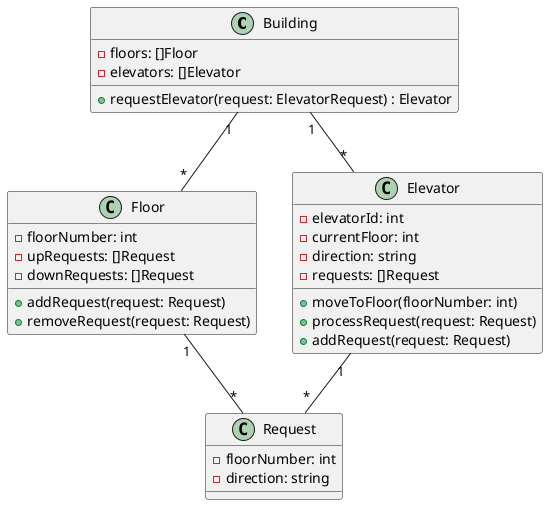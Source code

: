 @startuml
class Building {
    - floors: []Floor
    - elevators: []Elevator
    + requestElevator(request: ElevatorRequest) : Elevator
}

class Floor {
    - floorNumber: int
    - upRequests: []Request
    - downRequests: []Request
    + addRequest(request: Request)
    + removeRequest(request: Request)
}

class Elevator {
    - elevatorId: int
    - currentFloor: int
    - direction: string
    - requests: []Request
    + moveToFloor(floorNumber: int)
    + processRequest(request: Request)
    + addRequest(request: Request)
}

class Request {
    - floorNumber: int
    - direction: string
}

Building "1" -- "*" Floor
Building "1" -- "*" Elevator
Floor "1" -- "*" Request
Elevator "1" -- "*" Request
@enduml


/* 
1. instea of floor array of ups and dows request use just bool up request and down request 
2. requests can be divided into floorRequest ( up or down only) and LiftRequest( floor number )

Algo 
1. Nearest Elevator: Choose the elevator closest to the requested floor.
2. Look Algorithm: Move in one direction until all requests in that direction are handled, then reverse direction.
3. SCAN Algorithm: Similar to Look but also handles the reversal of direction and considers requests on the way back.
4. Round Robin: Distribute requests evenly among elevators, which can be modified to include more sophisticated load balancing.